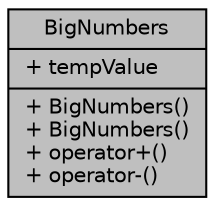 digraph "BigNumbers"
{
  edge [fontname="Helvetica",fontsize="10",labelfontname="Helvetica",labelfontsize="10"];
  node [fontname="Helvetica",fontsize="10",shape=record];
  Node1 [label="{BigNumbers\n|+ tempValue\l|+ BigNumbers()\l+ BigNumbers()\l+ operator+()\l+ operator-()\l}",height=0.2,width=0.4,color="black", fillcolor="grey75", style="filled", fontcolor="black"];
}
